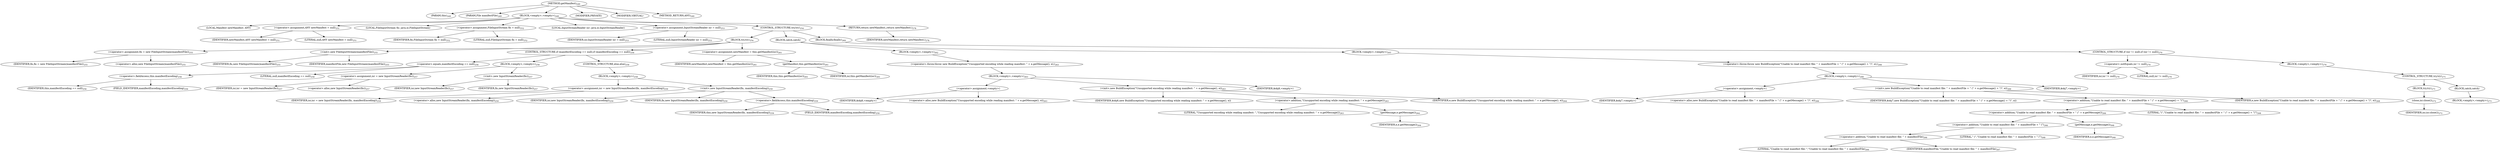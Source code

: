 digraph "getManifest" {  
"358" [label = <(METHOD,getManifest)<SUB>249</SUB>> ]
"21" [label = <(PARAM,this)<SUB>249</SUB>> ]
"359" [label = <(PARAM,File manifestFile)<SUB>249</SUB>> ]
"360" [label = <(BLOCK,&lt;empty&gt;,&lt;empty&gt;)<SUB>249</SUB>> ]
"361" [label = <(LOCAL,Manifest newManifest: ANY)> ]
"362" [label = <(&lt;operator&gt;.assignment,ANY newManifest = null)<SUB>251</SUB>> ]
"363" [label = <(IDENTIFIER,newManifest,ANY newManifest = null)<SUB>251</SUB>> ]
"364" [label = <(LITERAL,null,ANY newManifest = null)<SUB>251</SUB>> ]
"16" [label = <(LOCAL,FileInputStream fis: java.io.FileInputStream)> ]
"365" [label = <(&lt;operator&gt;.assignment,FileInputStream fis = null)<SUB>252</SUB>> ]
"366" [label = <(IDENTIFIER,fis,FileInputStream fis = null)<SUB>252</SUB>> ]
"367" [label = <(LITERAL,null,FileInputStream fis = null)<SUB>252</SUB>> ]
"18" [label = <(LOCAL,InputStreamReader isr: java.io.InputStreamReader)> ]
"368" [label = <(&lt;operator&gt;.assignment,InputStreamReader isr = null)<SUB>253</SUB>> ]
"369" [label = <(IDENTIFIER,isr,InputStreamReader isr = null)<SUB>253</SUB>> ]
"370" [label = <(LITERAL,null,InputStreamReader isr = null)<SUB>253</SUB>> ]
"371" [label = <(CONTROL_STRUCTURE,try,try)<SUB>254</SUB>> ]
"372" [label = <(BLOCK,try,try)<SUB>254</SUB>> ]
"373" [label = <(&lt;operator&gt;.assignment,fis = new FileInputStream(manifestFile))<SUB>255</SUB>> ]
"374" [label = <(IDENTIFIER,fis,fis = new FileInputStream(manifestFile))<SUB>255</SUB>> ]
"375" [label = <(&lt;operator&gt;.alloc,new FileInputStream(manifestFile))<SUB>255</SUB>> ]
"376" [label = <(&lt;init&gt;,new FileInputStream(manifestFile))<SUB>255</SUB>> ]
"15" [label = <(IDENTIFIER,fis,new FileInputStream(manifestFile))<SUB>255</SUB>> ]
"377" [label = <(IDENTIFIER,manifestFile,new FileInputStream(manifestFile))<SUB>255</SUB>> ]
"378" [label = <(CONTROL_STRUCTURE,if (manifestEncoding == null),if (manifestEncoding == null))<SUB>256</SUB>> ]
"379" [label = <(&lt;operator&gt;.equals,manifestEncoding == null)<SUB>256</SUB>> ]
"380" [label = <(&lt;operator&gt;.fieldAccess,this.manifestEncoding)<SUB>256</SUB>> ]
"381" [label = <(IDENTIFIER,this,manifestEncoding == null)<SUB>256</SUB>> ]
"382" [label = <(FIELD_IDENTIFIER,manifestEncoding,manifestEncoding)<SUB>256</SUB>> ]
"383" [label = <(LITERAL,null,manifestEncoding == null)<SUB>256</SUB>> ]
"384" [label = <(BLOCK,&lt;empty&gt;,&lt;empty&gt;)<SUB>256</SUB>> ]
"385" [label = <(&lt;operator&gt;.assignment,isr = new InputStreamReader(fis))<SUB>257</SUB>> ]
"386" [label = <(IDENTIFIER,isr,isr = new InputStreamReader(fis))<SUB>257</SUB>> ]
"387" [label = <(&lt;operator&gt;.alloc,new InputStreamReader(fis))<SUB>257</SUB>> ]
"388" [label = <(&lt;init&gt;,new InputStreamReader(fis))<SUB>257</SUB>> ]
"17" [label = <(IDENTIFIER,isr,new InputStreamReader(fis))<SUB>257</SUB>> ]
"389" [label = <(IDENTIFIER,fis,new InputStreamReader(fis))<SUB>257</SUB>> ]
"390" [label = <(CONTROL_STRUCTURE,else,else)<SUB>258</SUB>> ]
"391" [label = <(BLOCK,&lt;empty&gt;,&lt;empty&gt;)<SUB>258</SUB>> ]
"392" [label = <(&lt;operator&gt;.assignment,isr = new InputStreamReader(fis, manifestEncoding))<SUB>259</SUB>> ]
"393" [label = <(IDENTIFIER,isr,isr = new InputStreamReader(fis, manifestEncoding))<SUB>259</SUB>> ]
"394" [label = <(&lt;operator&gt;.alloc,new InputStreamReader(fis, manifestEncoding))<SUB>259</SUB>> ]
"395" [label = <(&lt;init&gt;,new InputStreamReader(fis, manifestEncoding))<SUB>259</SUB>> ]
"19" [label = <(IDENTIFIER,isr,new InputStreamReader(fis, manifestEncoding))<SUB>259</SUB>> ]
"396" [label = <(IDENTIFIER,fis,new InputStreamReader(fis, manifestEncoding))<SUB>259</SUB>> ]
"397" [label = <(&lt;operator&gt;.fieldAccess,this.manifestEncoding)<SUB>259</SUB>> ]
"398" [label = <(IDENTIFIER,this,new InputStreamReader(fis, manifestEncoding))<SUB>259</SUB>> ]
"399" [label = <(FIELD_IDENTIFIER,manifestEncoding,manifestEncoding)<SUB>259</SUB>> ]
"400" [label = <(&lt;operator&gt;.assignment,newManifest = this.getManifest(isr))<SUB>261</SUB>> ]
"401" [label = <(IDENTIFIER,newManifest,newManifest = this.getManifest(isr))<SUB>261</SUB>> ]
"402" [label = <(getManifest,this.getManifest(isr))<SUB>261</SUB>> ]
"20" [label = <(IDENTIFIER,this,this.getManifest(isr))<SUB>261</SUB>> ]
"403" [label = <(IDENTIFIER,isr,this.getManifest(isr))<SUB>261</SUB>> ]
"404" [label = <(BLOCK,catch,catch)> ]
"405" [label = <(BLOCK,&lt;empty&gt;,&lt;empty&gt;)<SUB>262</SUB>> ]
"406" [label = <(&lt;operator&gt;.throw,throw new BuildException(&quot;Unsupported encoding while reading manifest: &quot; + e.getMessage(), e);)<SUB>263</SUB>> ]
"407" [label = <(BLOCK,&lt;empty&gt;,&lt;empty&gt;)<SUB>263</SUB>> ]
"408" [label = <(&lt;operator&gt;.assignment,&lt;empty&gt;)> ]
"409" [label = <(IDENTIFIER,$obj6,&lt;empty&gt;)> ]
"410" [label = <(&lt;operator&gt;.alloc,new BuildException(&quot;Unsupported encoding while reading manifest: &quot; + e.getMessage(), e))<SUB>263</SUB>> ]
"411" [label = <(&lt;init&gt;,new BuildException(&quot;Unsupported encoding while reading manifest: &quot; + e.getMessage(), e))<SUB>263</SUB>> ]
"412" [label = <(IDENTIFIER,$obj6,new BuildException(&quot;Unsupported encoding while reading manifest: &quot; + e.getMessage(), e))> ]
"413" [label = <(&lt;operator&gt;.addition,&quot;Unsupported encoding while reading manifest: &quot; + e.getMessage())<SUB>263</SUB>> ]
"414" [label = <(LITERAL,&quot;Unsupported encoding while reading manifest: &quot;,&quot;Unsupported encoding while reading manifest: &quot; + e.getMessage())<SUB>263</SUB>> ]
"415" [label = <(getMessage,e.getMessage())<SUB>264</SUB>> ]
"416" [label = <(IDENTIFIER,e,e.getMessage())<SUB>264</SUB>> ]
"417" [label = <(IDENTIFIER,e,new BuildException(&quot;Unsupported encoding while reading manifest: &quot; + e.getMessage(), e))<SUB>264</SUB>> ]
"418" [label = <(IDENTIFIER,$obj6,&lt;empty&gt;)> ]
"419" [label = <(BLOCK,&lt;empty&gt;,&lt;empty&gt;)<SUB>265</SUB>> ]
"420" [label = <(&lt;operator&gt;.throw,throw new BuildException(&quot;Unable to read manifest file: &quot; + manifestFile + &quot; (&quot; + e.getMessage() + &quot;)&quot;, e);)<SUB>266</SUB>> ]
"421" [label = <(BLOCK,&lt;empty&gt;,&lt;empty&gt;)<SUB>266</SUB>> ]
"422" [label = <(&lt;operator&gt;.assignment,&lt;empty&gt;)> ]
"423" [label = <(IDENTIFIER,$obj7,&lt;empty&gt;)> ]
"424" [label = <(&lt;operator&gt;.alloc,new BuildException(&quot;Unable to read manifest file: &quot; + manifestFile + &quot; (&quot; + e.getMessage() + &quot;)&quot;, e))<SUB>266</SUB>> ]
"425" [label = <(&lt;init&gt;,new BuildException(&quot;Unable to read manifest file: &quot; + manifestFile + &quot; (&quot; + e.getMessage() + &quot;)&quot;, e))<SUB>266</SUB>> ]
"426" [label = <(IDENTIFIER,$obj7,new BuildException(&quot;Unable to read manifest file: &quot; + manifestFile + &quot; (&quot; + e.getMessage() + &quot;)&quot;, e))> ]
"427" [label = <(&lt;operator&gt;.addition,&quot;Unable to read manifest file: &quot; + manifestFile + &quot; (&quot; + e.getMessage() + &quot;)&quot;)<SUB>266</SUB>> ]
"428" [label = <(&lt;operator&gt;.addition,&quot;Unable to read manifest file: &quot; + manifestFile + &quot; (&quot; + e.getMessage())<SUB>266</SUB>> ]
"429" [label = <(&lt;operator&gt;.addition,&quot;Unable to read manifest file: &quot; + manifestFile + &quot; (&quot;)<SUB>266</SUB>> ]
"430" [label = <(&lt;operator&gt;.addition,&quot;Unable to read manifest file: &quot; + manifestFile)<SUB>266</SUB>> ]
"431" [label = <(LITERAL,&quot;Unable to read manifest file: &quot;,&quot;Unable to read manifest file: &quot; + manifestFile)<SUB>266</SUB>> ]
"432" [label = <(IDENTIFIER,manifestFile,&quot;Unable to read manifest file: &quot; + manifestFile)<SUB>267</SUB>> ]
"433" [label = <(LITERAL,&quot; (&quot;,&quot;Unable to read manifest file: &quot; + manifestFile + &quot; (&quot;)<SUB>268</SUB>> ]
"434" [label = <(getMessage,e.getMessage())<SUB>268</SUB>> ]
"435" [label = <(IDENTIFIER,e,e.getMessage())<SUB>268</SUB>> ]
"436" [label = <(LITERAL,&quot;)&quot;,&quot;Unable to read manifest file: &quot; + manifestFile + &quot; (&quot; + e.getMessage() + &quot;)&quot;)<SUB>268</SUB>> ]
"437" [label = <(IDENTIFIER,e,new BuildException(&quot;Unable to read manifest file: &quot; + manifestFile + &quot; (&quot; + e.getMessage() + &quot;)&quot;, e))<SUB>268</SUB>> ]
"438" [label = <(IDENTIFIER,$obj7,&lt;empty&gt;)> ]
"439" [label = <(BLOCK,finally,finally)<SUB>269</SUB>> ]
"440" [label = <(CONTROL_STRUCTURE,if (isr != null),if (isr != null))<SUB>270</SUB>> ]
"441" [label = <(&lt;operator&gt;.notEquals,isr != null)<SUB>270</SUB>> ]
"442" [label = <(IDENTIFIER,isr,isr != null)<SUB>270</SUB>> ]
"443" [label = <(LITERAL,null,isr != null)<SUB>270</SUB>> ]
"444" [label = <(BLOCK,&lt;empty&gt;,&lt;empty&gt;)<SUB>270</SUB>> ]
"445" [label = <(CONTROL_STRUCTURE,try,try)<SUB>271</SUB>> ]
"446" [label = <(BLOCK,try,try)<SUB>271</SUB>> ]
"447" [label = <(close,isr.close())<SUB>272</SUB>> ]
"448" [label = <(IDENTIFIER,isr,isr.close())<SUB>272</SUB>> ]
"449" [label = <(BLOCK,catch,catch)> ]
"450" [label = <(BLOCK,&lt;empty&gt;,&lt;empty&gt;)<SUB>273</SUB>> ]
"451" [label = <(RETURN,return newManifest;,return newManifest;)<SUB>278</SUB>> ]
"452" [label = <(IDENTIFIER,newManifest,return newManifest;)<SUB>278</SUB>> ]
"453" [label = <(MODIFIER,PRIVATE)> ]
"454" [label = <(MODIFIER,VIRTUAL)> ]
"455" [label = <(METHOD_RETURN,ANY)<SUB>249</SUB>> ]
  "358" -> "21" 
  "358" -> "359" 
  "358" -> "360" 
  "358" -> "453" 
  "358" -> "454" 
  "358" -> "455" 
  "360" -> "361" 
  "360" -> "362" 
  "360" -> "16" 
  "360" -> "365" 
  "360" -> "18" 
  "360" -> "368" 
  "360" -> "371" 
  "360" -> "451" 
  "362" -> "363" 
  "362" -> "364" 
  "365" -> "366" 
  "365" -> "367" 
  "368" -> "369" 
  "368" -> "370" 
  "371" -> "372" 
  "371" -> "404" 
  "371" -> "439" 
  "372" -> "373" 
  "372" -> "376" 
  "372" -> "378" 
  "372" -> "400" 
  "373" -> "374" 
  "373" -> "375" 
  "376" -> "15" 
  "376" -> "377" 
  "378" -> "379" 
  "378" -> "384" 
  "378" -> "390" 
  "379" -> "380" 
  "379" -> "383" 
  "380" -> "381" 
  "380" -> "382" 
  "384" -> "385" 
  "384" -> "388" 
  "385" -> "386" 
  "385" -> "387" 
  "388" -> "17" 
  "388" -> "389" 
  "390" -> "391" 
  "391" -> "392" 
  "391" -> "395" 
  "392" -> "393" 
  "392" -> "394" 
  "395" -> "19" 
  "395" -> "396" 
  "395" -> "397" 
  "397" -> "398" 
  "397" -> "399" 
  "400" -> "401" 
  "400" -> "402" 
  "402" -> "20" 
  "402" -> "403" 
  "404" -> "405" 
  "404" -> "419" 
  "405" -> "406" 
  "406" -> "407" 
  "407" -> "408" 
  "407" -> "411" 
  "407" -> "418" 
  "408" -> "409" 
  "408" -> "410" 
  "411" -> "412" 
  "411" -> "413" 
  "411" -> "417" 
  "413" -> "414" 
  "413" -> "415" 
  "415" -> "416" 
  "419" -> "420" 
  "420" -> "421" 
  "421" -> "422" 
  "421" -> "425" 
  "421" -> "438" 
  "422" -> "423" 
  "422" -> "424" 
  "425" -> "426" 
  "425" -> "427" 
  "425" -> "437" 
  "427" -> "428" 
  "427" -> "436" 
  "428" -> "429" 
  "428" -> "434" 
  "429" -> "430" 
  "429" -> "433" 
  "430" -> "431" 
  "430" -> "432" 
  "434" -> "435" 
  "439" -> "440" 
  "440" -> "441" 
  "440" -> "444" 
  "441" -> "442" 
  "441" -> "443" 
  "444" -> "445" 
  "445" -> "446" 
  "445" -> "449" 
  "446" -> "447" 
  "447" -> "448" 
  "449" -> "450" 
  "451" -> "452" 
}

